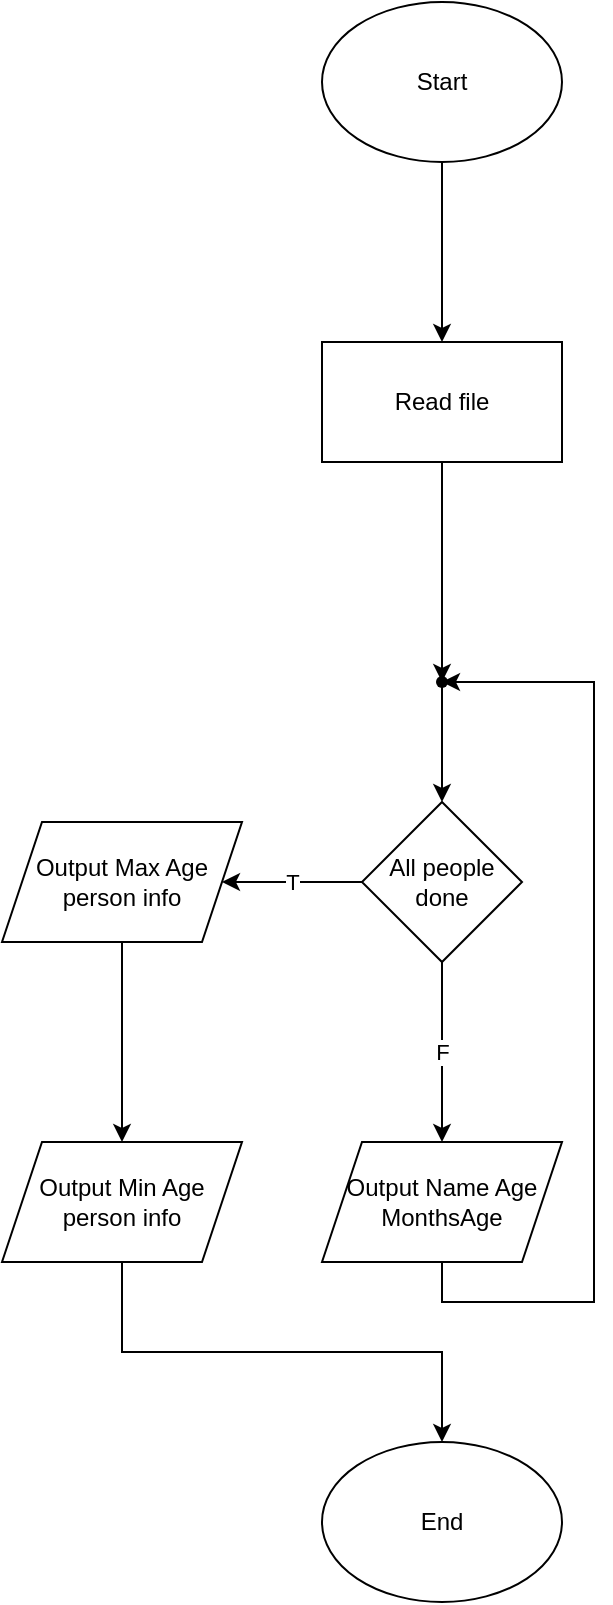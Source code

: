 <mxfile version="25.0.3">
  <diagram name="หน้า-1" id="ruXjoK6apoqym0596ZnS">
    <mxGraphModel dx="1050" dy="530" grid="1" gridSize="10" guides="1" tooltips="1" connect="1" arrows="1" fold="1" page="1" pageScale="1" pageWidth="827" pageHeight="1169" math="0" shadow="0">
      <root>
        <mxCell id="0" />
        <mxCell id="1" parent="0" />
        <mxCell id="CCWE4jpJTTz9E-Bhz1g9-4" value="" style="edgeStyle=orthogonalEdgeStyle;rounded=0;orthogonalLoop=1;jettySize=auto;html=1;" edge="1" parent="1" source="CCWE4jpJTTz9E-Bhz1g9-2" target="CCWE4jpJTTz9E-Bhz1g9-3">
          <mxGeometry relative="1" as="geometry" />
        </mxCell>
        <mxCell id="CCWE4jpJTTz9E-Bhz1g9-2" value="Start" style="ellipse;whiteSpace=wrap;html=1;" vertex="1" parent="1">
          <mxGeometry x="354" y="10" width="120" height="80" as="geometry" />
        </mxCell>
        <mxCell id="CCWE4jpJTTz9E-Bhz1g9-6" value="" style="edgeStyle=orthogonalEdgeStyle;rounded=0;orthogonalLoop=1;jettySize=auto;html=1;" edge="1" parent="1" source="CCWE4jpJTTz9E-Bhz1g9-3" target="CCWE4jpJTTz9E-Bhz1g9-5">
          <mxGeometry relative="1" as="geometry" />
        </mxCell>
        <mxCell id="CCWE4jpJTTz9E-Bhz1g9-3" value="Read file" style="whiteSpace=wrap;html=1;" vertex="1" parent="1">
          <mxGeometry x="354" y="180" width="120" height="60" as="geometry" />
        </mxCell>
        <mxCell id="CCWE4jpJTTz9E-Bhz1g9-8" value="" style="edgeStyle=orthogonalEdgeStyle;rounded=0;orthogonalLoop=1;jettySize=auto;html=1;" edge="1" parent="1" source="CCWE4jpJTTz9E-Bhz1g9-5" target="CCWE4jpJTTz9E-Bhz1g9-7">
          <mxGeometry relative="1" as="geometry" />
        </mxCell>
        <mxCell id="CCWE4jpJTTz9E-Bhz1g9-5" value="" style="shape=waypoint;sketch=0;size=6;pointerEvents=1;points=[];fillColor=default;resizable=0;rotatable=0;perimeter=centerPerimeter;snapToPoint=1;" vertex="1" parent="1">
          <mxGeometry x="404" y="340" width="20" height="20" as="geometry" />
        </mxCell>
        <mxCell id="CCWE4jpJTTz9E-Bhz1g9-10" value="F" style="edgeStyle=orthogonalEdgeStyle;rounded=0;orthogonalLoop=1;jettySize=auto;html=1;" edge="1" parent="1" source="CCWE4jpJTTz9E-Bhz1g9-7" target="CCWE4jpJTTz9E-Bhz1g9-9">
          <mxGeometry relative="1" as="geometry" />
        </mxCell>
        <mxCell id="CCWE4jpJTTz9E-Bhz1g9-17" value="T" style="edgeStyle=orthogonalEdgeStyle;rounded=0;orthogonalLoop=1;jettySize=auto;html=1;" edge="1" parent="1" source="CCWE4jpJTTz9E-Bhz1g9-7" target="CCWE4jpJTTz9E-Bhz1g9-16">
          <mxGeometry relative="1" as="geometry" />
        </mxCell>
        <mxCell id="CCWE4jpJTTz9E-Bhz1g9-7" value="All people done" style="rhombus;whiteSpace=wrap;html=1;sketch=0;pointerEvents=1;resizable=0;" vertex="1" parent="1">
          <mxGeometry x="374" y="410" width="80" height="80" as="geometry" />
        </mxCell>
        <mxCell id="CCWE4jpJTTz9E-Bhz1g9-9" value="Output Name Age MonthsAge" style="shape=parallelogram;perimeter=parallelogramPerimeter;whiteSpace=wrap;html=1;fixedSize=1;sketch=0;pointerEvents=1;resizable=0;" vertex="1" parent="1">
          <mxGeometry x="354" y="580" width="120" height="60" as="geometry" />
        </mxCell>
        <mxCell id="CCWE4jpJTTz9E-Bhz1g9-11" style="edgeStyle=orthogonalEdgeStyle;rounded=0;orthogonalLoop=1;jettySize=auto;html=1;exitX=0.5;exitY=1;exitDx=0;exitDy=0;entryX=0.62;entryY=0.78;entryDx=0;entryDy=0;entryPerimeter=0;" edge="1" parent="1" source="CCWE4jpJTTz9E-Bhz1g9-9" target="CCWE4jpJTTz9E-Bhz1g9-5">
          <mxGeometry relative="1" as="geometry">
            <Array as="points">
              <mxPoint x="414" y="660" />
              <mxPoint x="490" y="660" />
              <mxPoint x="490" y="350" />
            </Array>
          </mxGeometry>
        </mxCell>
        <mxCell id="CCWE4jpJTTz9E-Bhz1g9-19" value="" style="edgeStyle=orthogonalEdgeStyle;rounded=0;orthogonalLoop=1;jettySize=auto;html=1;" edge="1" parent="1" source="CCWE4jpJTTz9E-Bhz1g9-16" target="CCWE4jpJTTz9E-Bhz1g9-18">
          <mxGeometry relative="1" as="geometry" />
        </mxCell>
        <mxCell id="CCWE4jpJTTz9E-Bhz1g9-16" value="Output Max Age person info" style="shape=parallelogram;perimeter=parallelogramPerimeter;whiteSpace=wrap;html=1;fixedSize=1;sketch=0;pointerEvents=1;resizable=0;" vertex="1" parent="1">
          <mxGeometry x="194" y="420" width="120" height="60" as="geometry" />
        </mxCell>
        <mxCell id="CCWE4jpJTTz9E-Bhz1g9-21" style="edgeStyle=orthogonalEdgeStyle;rounded=0;orthogonalLoop=1;jettySize=auto;html=1;exitX=0.5;exitY=1;exitDx=0;exitDy=0;entryX=0.5;entryY=0;entryDx=0;entryDy=0;" edge="1" parent="1" source="CCWE4jpJTTz9E-Bhz1g9-18" target="CCWE4jpJTTz9E-Bhz1g9-20">
          <mxGeometry relative="1" as="geometry" />
        </mxCell>
        <mxCell id="CCWE4jpJTTz9E-Bhz1g9-18" value="Output Min Age person info" style="shape=parallelogram;perimeter=parallelogramPerimeter;whiteSpace=wrap;html=1;fixedSize=1;sketch=0;pointerEvents=1;resizable=0;" vertex="1" parent="1">
          <mxGeometry x="194" y="580" width="120" height="60" as="geometry" />
        </mxCell>
        <mxCell id="CCWE4jpJTTz9E-Bhz1g9-20" value="End" style="ellipse;whiteSpace=wrap;html=1;" vertex="1" parent="1">
          <mxGeometry x="354" y="730" width="120" height="80" as="geometry" />
        </mxCell>
      </root>
    </mxGraphModel>
  </diagram>
</mxfile>
